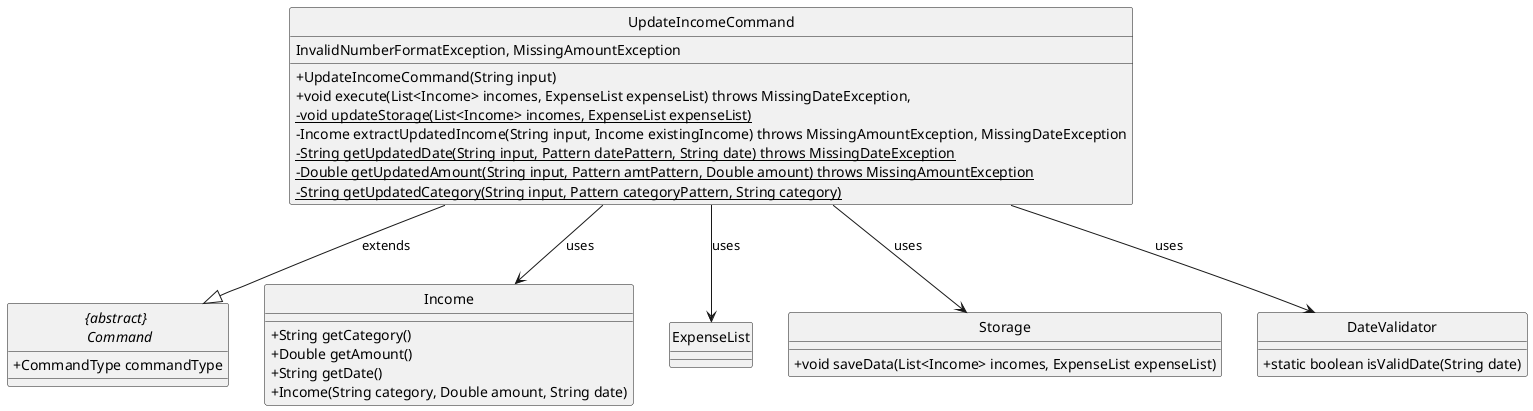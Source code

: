 @startuml

hide circle
skinparam classAttributeIconSize 0


        class UpdateIncomeCommand {

            + UpdateIncomeCommand(String input)
            + void execute(List<Income> incomes, ExpenseList expenseList) throws MissingDateException,
             InvalidNumberFormatException, MissingAmountException
            - {static} void updateStorage(List<Income> incomes, ExpenseList expenseList)
            - Income extractUpdatedIncome(String input, Income existingIncome) throws MissingAmountException, MissingDateException
            - {static} String getUpdatedDate(String input, Pattern datePattern, String date) throws MissingDateException
            - {static} Double getUpdatedAmount(String input, Pattern amtPattern, Double amount) throws MissingAmountException
            - {static} String getUpdatedCategory(String input, Pattern categoryPattern, String category)
        }
        abstract class "{abstract} \n Command" {
            + CommandType commandType
        }




    class Income {
        + String getCategory()
        + Double getAmount()
        + String getDate()
        + Income(String category, Double amount, String date)
    }

    class ExpenseList {}

    class Storage {
        + void saveData(List<Income> incomes, ExpenseList expenseList)
    }

    class DateValidator {
        + static boolean isValidDate(String date)
    }


UpdateIncomeCommand --|> "{abstract} \n Command" : extends
UpdateIncomeCommand --> Income : uses
UpdateIncomeCommand --> ExpenseList : uses
UpdateIncomeCommand --> Storage : uses
UpdateIncomeCommand --> DateValidator : uses

@enduml